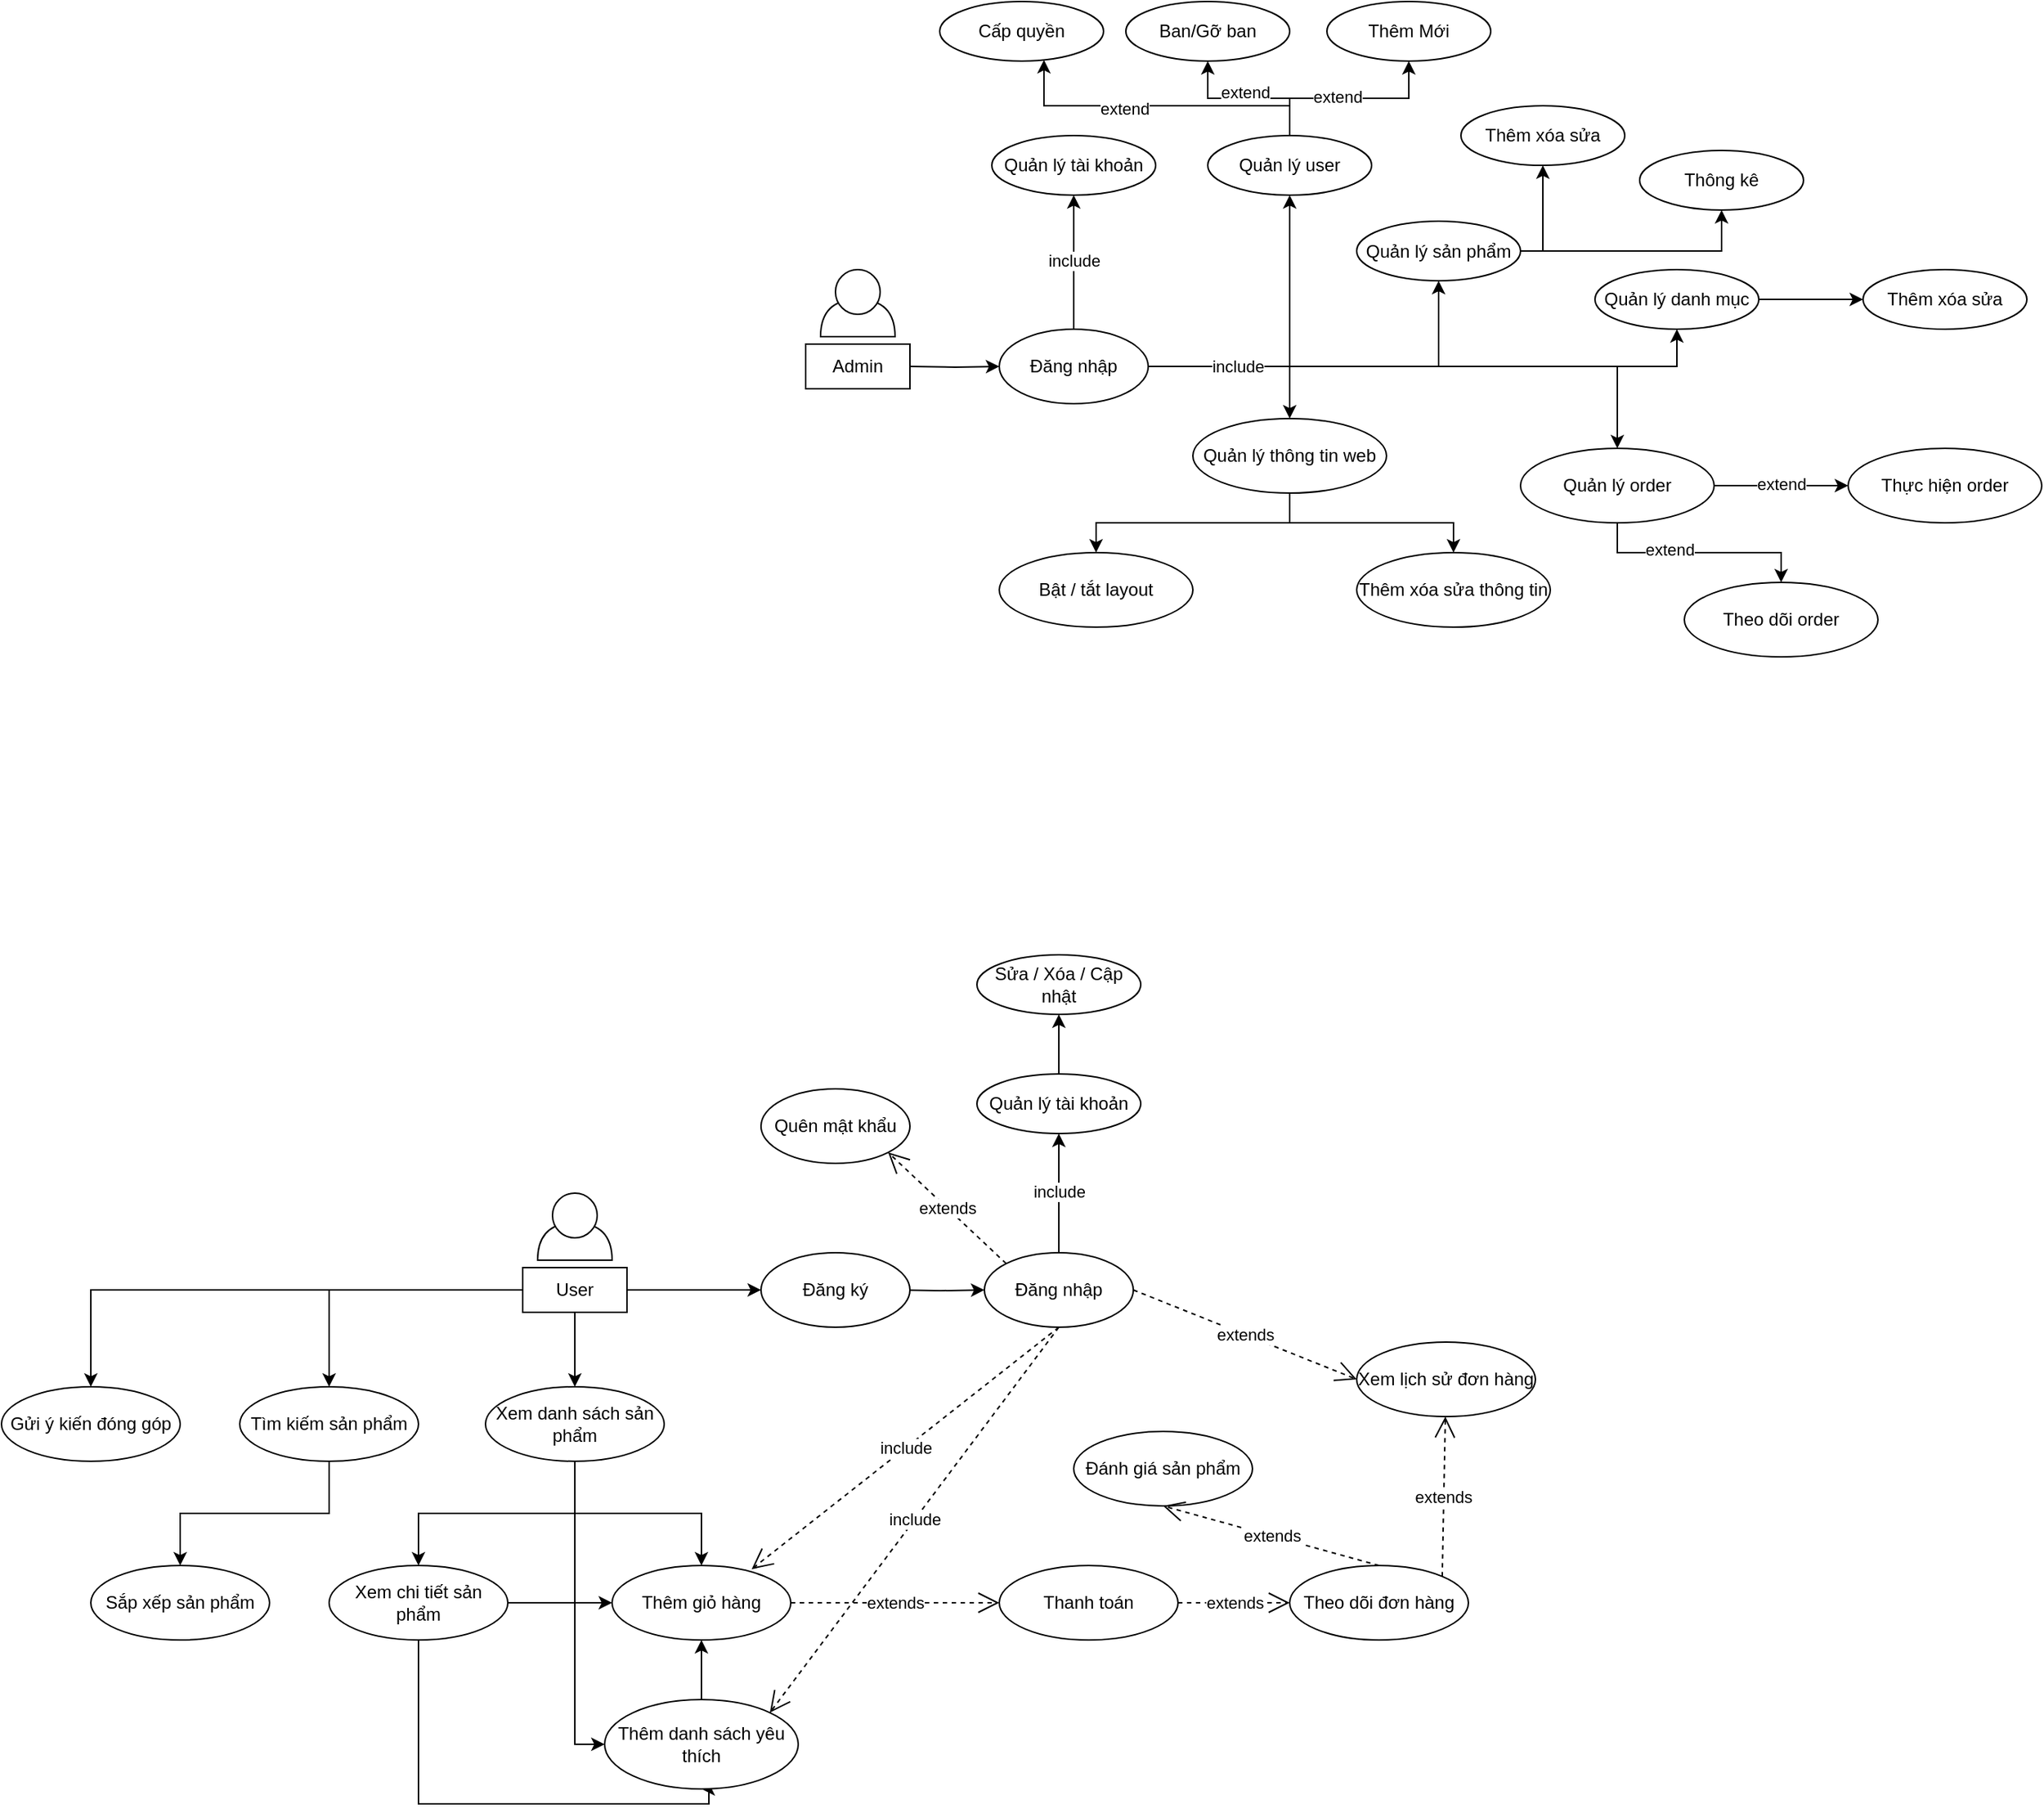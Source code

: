 <mxfile version="21.6.8" type="device">
  <diagram name="Page-1" id="dyV1vCTJHISNvgEBtLhY">
    <mxGraphModel dx="2330" dy="877" grid="1" gridSize="10" guides="1" tooltips="1" connect="1" arrows="1" fold="1" page="1" pageScale="1" pageWidth="850" pageHeight="1100" math="0" shadow="0">
      <root>
        <mxCell id="0" />
        <mxCell id="1" parent="0" />
        <mxCell id="SgWpKH_g_rVidPouxBbm-1" value="" style="shape=or;whiteSpace=wrap;html=1;rotation=-90;" vertex="1" parent="1">
          <mxGeometry x="62.5" y="227.5" width="25" height="50" as="geometry" />
        </mxCell>
        <mxCell id="SgWpKH_g_rVidPouxBbm-2" value="" style="ellipse;whiteSpace=wrap;html=1;aspect=fixed;" vertex="1" parent="1">
          <mxGeometry x="60" y="220" width="30" height="30" as="geometry" />
        </mxCell>
        <mxCell id="SgWpKH_g_rVidPouxBbm-4" value="Admin" style="rounded=0;whiteSpace=wrap;html=1;" vertex="1" parent="1">
          <mxGeometry x="40" y="270" width="70" height="30" as="geometry" />
        </mxCell>
        <mxCell id="SgWpKH_g_rVidPouxBbm-8" style="edgeStyle=orthogonalEdgeStyle;rounded=0;orthogonalLoop=1;jettySize=auto;html=1;entryX=0;entryY=0.5;entryDx=0;entryDy=0;" edge="1" parent="1" target="SgWpKH_g_rVidPouxBbm-6">
          <mxGeometry relative="1" as="geometry">
            <mxPoint x="110" y="285" as="sourcePoint" />
          </mxGeometry>
        </mxCell>
        <mxCell id="SgWpKH_g_rVidPouxBbm-15" style="edgeStyle=orthogonalEdgeStyle;rounded=0;orthogonalLoop=1;jettySize=auto;html=1;entryX=0.5;entryY=1;entryDx=0;entryDy=0;" edge="1" parent="1" source="SgWpKH_g_rVidPouxBbm-6" target="SgWpKH_g_rVidPouxBbm-12">
          <mxGeometry relative="1" as="geometry" />
        </mxCell>
        <mxCell id="SgWpKH_g_rVidPouxBbm-16" value="include" style="edgeLabel;html=1;align=center;verticalAlign=middle;resizable=0;points=[];" vertex="1" connectable="0" parent="SgWpKH_g_rVidPouxBbm-15">
          <mxGeometry x="0.027" relative="1" as="geometry">
            <mxPoint as="offset" />
          </mxGeometry>
        </mxCell>
        <mxCell id="SgWpKH_g_rVidPouxBbm-19" style="edgeStyle=orthogonalEdgeStyle;rounded=0;orthogonalLoop=1;jettySize=auto;html=1;entryX=0.5;entryY=1;entryDx=0;entryDy=0;" edge="1" parent="1" source="SgWpKH_g_rVidPouxBbm-6" target="SgWpKH_g_rVidPouxBbm-17">
          <mxGeometry relative="1" as="geometry" />
        </mxCell>
        <mxCell id="SgWpKH_g_rVidPouxBbm-31" style="edgeStyle=orthogonalEdgeStyle;rounded=0;orthogonalLoop=1;jettySize=auto;html=1;entryX=0.5;entryY=1;entryDx=0;entryDy=0;" edge="1" parent="1" source="SgWpKH_g_rVidPouxBbm-6" target="SgWpKH_g_rVidPouxBbm-30">
          <mxGeometry relative="1" as="geometry" />
        </mxCell>
        <mxCell id="SgWpKH_g_rVidPouxBbm-43" style="edgeStyle=orthogonalEdgeStyle;rounded=0;orthogonalLoop=1;jettySize=auto;html=1;entryX=0.5;entryY=1;entryDx=0;entryDy=0;" edge="1" parent="1" source="SgWpKH_g_rVidPouxBbm-6" target="SgWpKH_g_rVidPouxBbm-42">
          <mxGeometry relative="1" as="geometry" />
        </mxCell>
        <mxCell id="SgWpKH_g_rVidPouxBbm-47" style="edgeStyle=orthogonalEdgeStyle;rounded=0;orthogonalLoop=1;jettySize=auto;html=1;" edge="1" parent="1" source="SgWpKH_g_rVidPouxBbm-6" target="SgWpKH_g_rVidPouxBbm-46">
          <mxGeometry relative="1" as="geometry" />
        </mxCell>
        <mxCell id="SgWpKH_g_rVidPouxBbm-57" style="edgeStyle=orthogonalEdgeStyle;rounded=0;orthogonalLoop=1;jettySize=auto;html=1;" edge="1" parent="1" source="SgWpKH_g_rVidPouxBbm-6" target="SgWpKH_g_rVidPouxBbm-54">
          <mxGeometry relative="1" as="geometry" />
        </mxCell>
        <mxCell id="SgWpKH_g_rVidPouxBbm-67" value="include" style="edgeLabel;html=1;align=center;verticalAlign=middle;resizable=0;points=[];" vertex="1" connectable="0" parent="SgWpKH_g_rVidPouxBbm-57">
          <mxGeometry x="-0.877" y="2" relative="1" as="geometry">
            <mxPoint x="37" y="2" as="offset" />
          </mxGeometry>
        </mxCell>
        <mxCell id="SgWpKH_g_rVidPouxBbm-6" value="Đăng nhập" style="ellipse;whiteSpace=wrap;html=1;" vertex="1" parent="1">
          <mxGeometry x="170" y="260" width="100" height="50" as="geometry" />
        </mxCell>
        <mxCell id="SgWpKH_g_rVidPouxBbm-12" value="Quản lý tài khoản" style="ellipse;whiteSpace=wrap;html=1;" vertex="1" parent="1">
          <mxGeometry x="165" y="130" width="110" height="40" as="geometry" />
        </mxCell>
        <mxCell id="SgWpKH_g_rVidPouxBbm-22" style="edgeStyle=orthogonalEdgeStyle;rounded=0;orthogonalLoop=1;jettySize=auto;html=1;entryX=0.5;entryY=1;entryDx=0;entryDy=0;" edge="1" parent="1" source="SgWpKH_g_rVidPouxBbm-17" target="SgWpKH_g_rVidPouxBbm-21">
          <mxGeometry relative="1" as="geometry" />
        </mxCell>
        <mxCell id="SgWpKH_g_rVidPouxBbm-23" value="extend" style="edgeLabel;html=1;align=center;verticalAlign=middle;resizable=0;points=[];" vertex="1" connectable="0" parent="SgWpKH_g_rVidPouxBbm-22">
          <mxGeometry x="0.048" y="-4" relative="1" as="geometry">
            <mxPoint as="offset" />
          </mxGeometry>
        </mxCell>
        <mxCell id="SgWpKH_g_rVidPouxBbm-25" style="edgeStyle=orthogonalEdgeStyle;rounded=0;orthogonalLoop=1;jettySize=auto;html=1;" edge="1" parent="1" source="SgWpKH_g_rVidPouxBbm-17" target="SgWpKH_g_rVidPouxBbm-24">
          <mxGeometry relative="1" as="geometry" />
        </mxCell>
        <mxCell id="SgWpKH_g_rVidPouxBbm-26" value="extend" style="edgeLabel;html=1;align=center;verticalAlign=middle;resizable=0;points=[];" vertex="1" connectable="0" parent="SgWpKH_g_rVidPouxBbm-25">
          <mxGeometry x="-0.126" y="1" relative="1" as="geometry">
            <mxPoint as="offset" />
          </mxGeometry>
        </mxCell>
        <mxCell id="SgWpKH_g_rVidPouxBbm-28" style="edgeStyle=orthogonalEdgeStyle;rounded=0;orthogonalLoop=1;jettySize=auto;html=1;" edge="1" parent="1" source="SgWpKH_g_rVidPouxBbm-17" target="SgWpKH_g_rVidPouxBbm-27">
          <mxGeometry relative="1" as="geometry">
            <Array as="points">
              <mxPoint x="365" y="110" />
              <mxPoint x="200" y="110" />
            </Array>
          </mxGeometry>
        </mxCell>
        <mxCell id="SgWpKH_g_rVidPouxBbm-29" value="extend" style="edgeLabel;html=1;align=center;verticalAlign=middle;resizable=0;points=[];" vertex="1" connectable="0" parent="SgWpKH_g_rVidPouxBbm-28">
          <mxGeometry x="0.221" y="2" relative="1" as="geometry">
            <mxPoint as="offset" />
          </mxGeometry>
        </mxCell>
        <mxCell id="SgWpKH_g_rVidPouxBbm-17" value="Quản lý user" style="ellipse;whiteSpace=wrap;html=1;" vertex="1" parent="1">
          <mxGeometry x="310" y="130" width="110" height="40" as="geometry" />
        </mxCell>
        <mxCell id="SgWpKH_g_rVidPouxBbm-21" value="Ban/Gỡ ban" style="ellipse;whiteSpace=wrap;html=1;" vertex="1" parent="1">
          <mxGeometry x="255" y="40" width="110" height="40" as="geometry" />
        </mxCell>
        <mxCell id="SgWpKH_g_rVidPouxBbm-24" value="Thêm Mới" style="ellipse;whiteSpace=wrap;html=1;" vertex="1" parent="1">
          <mxGeometry x="390" y="40" width="110" height="40" as="geometry" />
        </mxCell>
        <mxCell id="SgWpKH_g_rVidPouxBbm-27" value="Cấp quyền" style="ellipse;whiteSpace=wrap;html=1;" vertex="1" parent="1">
          <mxGeometry x="130" y="40" width="110" height="40" as="geometry" />
        </mxCell>
        <mxCell id="SgWpKH_g_rVidPouxBbm-39" style="edgeStyle=orthogonalEdgeStyle;rounded=0;orthogonalLoop=1;jettySize=auto;html=1;entryX=0.5;entryY=1;entryDx=0;entryDy=0;" edge="1" parent="1" source="SgWpKH_g_rVidPouxBbm-30" target="SgWpKH_g_rVidPouxBbm-38">
          <mxGeometry relative="1" as="geometry">
            <Array as="points">
              <mxPoint x="535" y="208" />
            </Array>
          </mxGeometry>
        </mxCell>
        <mxCell id="SgWpKH_g_rVidPouxBbm-41" style="edgeStyle=orthogonalEdgeStyle;rounded=0;orthogonalLoop=1;jettySize=auto;html=1;" edge="1" parent="1" source="SgWpKH_g_rVidPouxBbm-30" target="SgWpKH_g_rVidPouxBbm-40">
          <mxGeometry relative="1" as="geometry" />
        </mxCell>
        <mxCell id="SgWpKH_g_rVidPouxBbm-30" value="Quản lý sản phẩm" style="ellipse;whiteSpace=wrap;html=1;" vertex="1" parent="1">
          <mxGeometry x="410" y="187.5" width="110" height="40" as="geometry" />
        </mxCell>
        <mxCell id="SgWpKH_g_rVidPouxBbm-38" value="Thêm xóa sửa" style="ellipse;whiteSpace=wrap;html=1;" vertex="1" parent="1">
          <mxGeometry x="480" y="110" width="110" height="40" as="geometry" />
        </mxCell>
        <mxCell id="SgWpKH_g_rVidPouxBbm-40" value="Thông kê" style="ellipse;whiteSpace=wrap;html=1;" vertex="1" parent="1">
          <mxGeometry x="600" y="140" width="110" height="40" as="geometry" />
        </mxCell>
        <mxCell id="SgWpKH_g_rVidPouxBbm-56" style="edgeStyle=orthogonalEdgeStyle;rounded=0;orthogonalLoop=1;jettySize=auto;html=1;entryX=0;entryY=0.5;entryDx=0;entryDy=0;" edge="1" parent="1" source="SgWpKH_g_rVidPouxBbm-42" target="SgWpKH_g_rVidPouxBbm-44">
          <mxGeometry relative="1" as="geometry" />
        </mxCell>
        <mxCell id="SgWpKH_g_rVidPouxBbm-42" value="Quản lý danh mục" style="ellipse;whiteSpace=wrap;html=1;" vertex="1" parent="1">
          <mxGeometry x="570" y="220" width="110" height="40" as="geometry" />
        </mxCell>
        <mxCell id="SgWpKH_g_rVidPouxBbm-44" value="Thêm xóa sửa" style="ellipse;whiteSpace=wrap;html=1;" vertex="1" parent="1">
          <mxGeometry x="750" y="220" width="110" height="40" as="geometry" />
        </mxCell>
        <mxCell id="SgWpKH_g_rVidPouxBbm-49" style="edgeStyle=orthogonalEdgeStyle;rounded=0;orthogonalLoop=1;jettySize=auto;html=1;" edge="1" parent="1" source="SgWpKH_g_rVidPouxBbm-46" target="SgWpKH_g_rVidPouxBbm-48">
          <mxGeometry relative="1" as="geometry" />
        </mxCell>
        <mxCell id="SgWpKH_g_rVidPouxBbm-53" style="edgeStyle=orthogonalEdgeStyle;rounded=0;orthogonalLoop=1;jettySize=auto;html=1;" edge="1" parent="1" source="SgWpKH_g_rVidPouxBbm-46" target="SgWpKH_g_rVidPouxBbm-52">
          <mxGeometry relative="1" as="geometry" />
        </mxCell>
        <mxCell id="SgWpKH_g_rVidPouxBbm-46" value="Quản lý thông tin web" style="ellipse;whiteSpace=wrap;html=1;" vertex="1" parent="1">
          <mxGeometry x="300" y="320" width="130" height="50" as="geometry" />
        </mxCell>
        <mxCell id="SgWpKH_g_rVidPouxBbm-48" value="Bật / tắt layout" style="ellipse;whiteSpace=wrap;html=1;" vertex="1" parent="1">
          <mxGeometry x="170" y="410" width="130" height="50" as="geometry" />
        </mxCell>
        <mxCell id="SgWpKH_g_rVidPouxBbm-52" value="Thêm xóa sửa thông tin" style="ellipse;whiteSpace=wrap;html=1;" vertex="1" parent="1">
          <mxGeometry x="410" y="410" width="130" height="50" as="geometry" />
        </mxCell>
        <mxCell id="SgWpKH_g_rVidPouxBbm-59" style="edgeStyle=orthogonalEdgeStyle;rounded=0;orthogonalLoop=1;jettySize=auto;html=1;" edge="1" parent="1" source="SgWpKH_g_rVidPouxBbm-54" target="SgWpKH_g_rVidPouxBbm-58">
          <mxGeometry relative="1" as="geometry" />
        </mxCell>
        <mxCell id="SgWpKH_g_rVidPouxBbm-63" value="extend" style="edgeLabel;html=1;align=center;verticalAlign=middle;resizable=0;points=[];" vertex="1" connectable="0" parent="SgWpKH_g_rVidPouxBbm-59">
          <mxGeometry x="-0.004" y="1" relative="1" as="geometry">
            <mxPoint as="offset" />
          </mxGeometry>
        </mxCell>
        <mxCell id="SgWpKH_g_rVidPouxBbm-61" style="edgeStyle=orthogonalEdgeStyle;rounded=0;orthogonalLoop=1;jettySize=auto;html=1;entryX=0.5;entryY=0;entryDx=0;entryDy=0;" edge="1" parent="1" source="SgWpKH_g_rVidPouxBbm-54" target="SgWpKH_g_rVidPouxBbm-60">
          <mxGeometry relative="1" as="geometry" />
        </mxCell>
        <mxCell id="SgWpKH_g_rVidPouxBbm-62" value="extend" style="edgeLabel;html=1;align=center;verticalAlign=middle;resizable=0;points=[];" vertex="1" connectable="0" parent="SgWpKH_g_rVidPouxBbm-61">
          <mxGeometry x="-0.269" y="2" relative="1" as="geometry">
            <mxPoint as="offset" />
          </mxGeometry>
        </mxCell>
        <mxCell id="SgWpKH_g_rVidPouxBbm-54" value="Quản lý order" style="ellipse;whiteSpace=wrap;html=1;" vertex="1" parent="1">
          <mxGeometry x="520" y="340" width="130" height="50" as="geometry" />
        </mxCell>
        <mxCell id="SgWpKH_g_rVidPouxBbm-58" value="Thực hiện order" style="ellipse;whiteSpace=wrap;html=1;" vertex="1" parent="1">
          <mxGeometry x="740" y="340" width="130" height="50" as="geometry" />
        </mxCell>
        <mxCell id="SgWpKH_g_rVidPouxBbm-60" value="Theo dõi order" style="ellipse;whiteSpace=wrap;html=1;" vertex="1" parent="1">
          <mxGeometry x="630" y="430" width="130" height="50" as="geometry" />
        </mxCell>
        <mxCell id="SgWpKH_g_rVidPouxBbm-68" value="" style="shape=or;whiteSpace=wrap;html=1;rotation=-90;" vertex="1" parent="1">
          <mxGeometry x="-127.5" y="847.5" width="25" height="50" as="geometry" />
        </mxCell>
        <mxCell id="SgWpKH_g_rVidPouxBbm-69" value="" style="ellipse;whiteSpace=wrap;html=1;aspect=fixed;" vertex="1" parent="1">
          <mxGeometry x="-130" y="840" width="30" height="30" as="geometry" />
        </mxCell>
        <mxCell id="SgWpKH_g_rVidPouxBbm-113" style="edgeStyle=orthogonalEdgeStyle;rounded=0;orthogonalLoop=1;jettySize=auto;html=1;entryX=0;entryY=0.5;entryDx=0;entryDy=0;" edge="1" parent="1" source="SgWpKH_g_rVidPouxBbm-70" target="SgWpKH_g_rVidPouxBbm-112">
          <mxGeometry relative="1" as="geometry" />
        </mxCell>
        <mxCell id="SgWpKH_g_rVidPouxBbm-120" style="edgeStyle=orthogonalEdgeStyle;rounded=0;orthogonalLoop=1;jettySize=auto;html=1;entryX=0.5;entryY=0;entryDx=0;entryDy=0;" edge="1" parent="1" source="SgWpKH_g_rVidPouxBbm-70" target="SgWpKH_g_rVidPouxBbm-119">
          <mxGeometry relative="1" as="geometry" />
        </mxCell>
        <mxCell id="SgWpKH_g_rVidPouxBbm-126" style="edgeStyle=orthogonalEdgeStyle;rounded=0;orthogonalLoop=1;jettySize=auto;html=1;entryX=0.5;entryY=0;entryDx=0;entryDy=0;" edge="1" parent="1" source="SgWpKH_g_rVidPouxBbm-70" target="SgWpKH_g_rVidPouxBbm-125">
          <mxGeometry relative="1" as="geometry" />
        </mxCell>
        <mxCell id="SgWpKH_g_rVidPouxBbm-129" style="edgeStyle=orthogonalEdgeStyle;rounded=0;orthogonalLoop=1;jettySize=auto;html=1;entryX=0.5;entryY=0;entryDx=0;entryDy=0;" edge="1" parent="1" source="SgWpKH_g_rVidPouxBbm-70" target="SgWpKH_g_rVidPouxBbm-128">
          <mxGeometry relative="1" as="geometry" />
        </mxCell>
        <mxCell id="SgWpKH_g_rVidPouxBbm-70" value="User" style="rounded=0;whiteSpace=wrap;html=1;" vertex="1" parent="1">
          <mxGeometry x="-150" y="890" width="70" height="30" as="geometry" />
        </mxCell>
        <mxCell id="SgWpKH_g_rVidPouxBbm-71" style="edgeStyle=orthogonalEdgeStyle;rounded=0;orthogonalLoop=1;jettySize=auto;html=1;entryX=0;entryY=0.5;entryDx=0;entryDy=0;" edge="1" target="SgWpKH_g_rVidPouxBbm-80" parent="1">
          <mxGeometry relative="1" as="geometry">
            <mxPoint x="100" y="905" as="sourcePoint" />
          </mxGeometry>
        </mxCell>
        <mxCell id="SgWpKH_g_rVidPouxBbm-72" style="edgeStyle=orthogonalEdgeStyle;rounded=0;orthogonalLoop=1;jettySize=auto;html=1;entryX=0.5;entryY=1;entryDx=0;entryDy=0;" edge="1" source="SgWpKH_g_rVidPouxBbm-80" target="SgWpKH_g_rVidPouxBbm-81" parent="1">
          <mxGeometry relative="1" as="geometry" />
        </mxCell>
        <mxCell id="SgWpKH_g_rVidPouxBbm-73" value="include" style="edgeLabel;html=1;align=center;verticalAlign=middle;resizable=0;points=[];" vertex="1" connectable="0" parent="SgWpKH_g_rVidPouxBbm-72">
          <mxGeometry x="0.027" relative="1" as="geometry">
            <mxPoint as="offset" />
          </mxGeometry>
        </mxCell>
        <mxCell id="SgWpKH_g_rVidPouxBbm-80" value="Đăng nhập" style="ellipse;whiteSpace=wrap;html=1;" vertex="1" parent="1">
          <mxGeometry x="160" y="880" width="100" height="50" as="geometry" />
        </mxCell>
        <mxCell id="SgWpKH_g_rVidPouxBbm-118" style="edgeStyle=orthogonalEdgeStyle;rounded=0;orthogonalLoop=1;jettySize=auto;html=1;" edge="1" parent="1" source="SgWpKH_g_rVidPouxBbm-81" target="SgWpKH_g_rVidPouxBbm-117">
          <mxGeometry relative="1" as="geometry" />
        </mxCell>
        <mxCell id="SgWpKH_g_rVidPouxBbm-81" value="Quản lý tài khoản" style="ellipse;whiteSpace=wrap;html=1;" vertex="1" parent="1">
          <mxGeometry x="155" y="760" width="110" height="40" as="geometry" />
        </mxCell>
        <mxCell id="SgWpKH_g_rVidPouxBbm-112" value="Đăng ký" style="ellipse;whiteSpace=wrap;html=1;" vertex="1" parent="1">
          <mxGeometry x="10" y="880" width="100" height="50" as="geometry" />
        </mxCell>
        <mxCell id="SgWpKH_g_rVidPouxBbm-114" value="Quên mật khẩu" style="ellipse;whiteSpace=wrap;html=1;" vertex="1" parent="1">
          <mxGeometry x="10" y="770" width="100" height="50" as="geometry" />
        </mxCell>
        <mxCell id="SgWpKH_g_rVidPouxBbm-117" value="Sửa / Xóa / Cập nhật" style="ellipse;whiteSpace=wrap;html=1;" vertex="1" parent="1">
          <mxGeometry x="155" y="680" width="110" height="40" as="geometry" />
        </mxCell>
        <mxCell id="SgWpKH_g_rVidPouxBbm-122" style="edgeStyle=orthogonalEdgeStyle;rounded=0;orthogonalLoop=1;jettySize=auto;html=1;entryX=0.5;entryY=0;entryDx=0;entryDy=0;" edge="1" parent="1" source="SgWpKH_g_rVidPouxBbm-119" target="SgWpKH_g_rVidPouxBbm-121">
          <mxGeometry relative="1" as="geometry" />
        </mxCell>
        <mxCell id="SgWpKH_g_rVidPouxBbm-119" value="Tìm kiếm sản phẩm" style="ellipse;whiteSpace=wrap;html=1;" vertex="1" parent="1">
          <mxGeometry x="-340" y="970" width="120" height="50" as="geometry" />
        </mxCell>
        <mxCell id="SgWpKH_g_rVidPouxBbm-121" value="Sắp xếp sản phẩm" style="ellipse;whiteSpace=wrap;html=1;" vertex="1" parent="1">
          <mxGeometry x="-440" y="1090" width="120" height="50" as="geometry" />
        </mxCell>
        <mxCell id="SgWpKH_g_rVidPouxBbm-130" style="edgeStyle=orthogonalEdgeStyle;rounded=0;orthogonalLoop=1;jettySize=auto;html=1;entryX=0.5;entryY=0;entryDx=0;entryDy=0;" edge="1" parent="1" source="SgWpKH_g_rVidPouxBbm-125" target="SgWpKH_g_rVidPouxBbm-127">
          <mxGeometry relative="1" as="geometry" />
        </mxCell>
        <mxCell id="SgWpKH_g_rVidPouxBbm-132" style="edgeStyle=orthogonalEdgeStyle;rounded=0;orthogonalLoop=1;jettySize=auto;html=1;" edge="1" parent="1" source="SgWpKH_g_rVidPouxBbm-125" target="SgWpKH_g_rVidPouxBbm-131">
          <mxGeometry relative="1" as="geometry" />
        </mxCell>
        <mxCell id="SgWpKH_g_rVidPouxBbm-136" style="edgeStyle=orthogonalEdgeStyle;rounded=0;orthogonalLoop=1;jettySize=auto;html=1;entryX=0;entryY=0.5;entryDx=0;entryDy=0;" edge="1" parent="1" source="SgWpKH_g_rVidPouxBbm-125" target="SgWpKH_g_rVidPouxBbm-135">
          <mxGeometry relative="1" as="geometry" />
        </mxCell>
        <mxCell id="SgWpKH_g_rVidPouxBbm-125" value="Xem danh sách sản phẩm" style="ellipse;whiteSpace=wrap;html=1;" vertex="1" parent="1">
          <mxGeometry x="-175" y="970" width="120" height="50" as="geometry" />
        </mxCell>
        <mxCell id="SgWpKH_g_rVidPouxBbm-133" style="edgeStyle=orthogonalEdgeStyle;rounded=0;orthogonalLoop=1;jettySize=auto;html=1;" edge="1" parent="1" source="SgWpKH_g_rVidPouxBbm-127" target="SgWpKH_g_rVidPouxBbm-131">
          <mxGeometry relative="1" as="geometry" />
        </mxCell>
        <mxCell id="SgWpKH_g_rVidPouxBbm-137" style="edgeStyle=orthogonalEdgeStyle;rounded=0;orthogonalLoop=1;jettySize=auto;html=1;entryX=0.5;entryY=1;entryDx=0;entryDy=0;" edge="1" parent="1" source="SgWpKH_g_rVidPouxBbm-127" target="SgWpKH_g_rVidPouxBbm-135">
          <mxGeometry relative="1" as="geometry">
            <mxPoint x="-60" y="1300" as="targetPoint" />
            <Array as="points">
              <mxPoint x="-220" y="1250" />
              <mxPoint x="-25" y="1250" />
              <mxPoint x="-25" y="1240" />
            </Array>
          </mxGeometry>
        </mxCell>
        <mxCell id="SgWpKH_g_rVidPouxBbm-127" value="Xem chi tiết sản phẩm" style="ellipse;whiteSpace=wrap;html=1;" vertex="1" parent="1">
          <mxGeometry x="-280" y="1090" width="120" height="50" as="geometry" />
        </mxCell>
        <mxCell id="SgWpKH_g_rVidPouxBbm-128" value="Gửi ý kiến đóng góp" style="ellipse;whiteSpace=wrap;html=1;" vertex="1" parent="1">
          <mxGeometry x="-500" y="970" width="120" height="50" as="geometry" />
        </mxCell>
        <mxCell id="SgWpKH_g_rVidPouxBbm-131" value="Thêm giỏ hàng" style="ellipse;whiteSpace=wrap;html=1;" vertex="1" parent="1">
          <mxGeometry x="-90" y="1090" width="120" height="50" as="geometry" />
        </mxCell>
        <mxCell id="SgWpKH_g_rVidPouxBbm-134" value="include" style="endArrow=open;endSize=12;dashed=1;html=1;rounded=0;exitX=0.5;exitY=1;exitDx=0;exitDy=0;entryX=0.781;entryY=0.049;entryDx=0;entryDy=0;entryPerimeter=0;" edge="1" parent="1" source="SgWpKH_g_rVidPouxBbm-80" target="SgWpKH_g_rVidPouxBbm-131">
          <mxGeometry width="160" relative="1" as="geometry">
            <mxPoint x="-70" y="1100" as="sourcePoint" />
            <mxPoint x="90" y="1100" as="targetPoint" />
          </mxGeometry>
        </mxCell>
        <mxCell id="SgWpKH_g_rVidPouxBbm-138" style="edgeStyle=orthogonalEdgeStyle;rounded=0;orthogonalLoop=1;jettySize=auto;html=1;" edge="1" parent="1" source="SgWpKH_g_rVidPouxBbm-135" target="SgWpKH_g_rVidPouxBbm-131">
          <mxGeometry relative="1" as="geometry" />
        </mxCell>
        <mxCell id="SgWpKH_g_rVidPouxBbm-135" value="Thêm danh sách yêu thích" style="ellipse;whiteSpace=wrap;html=1;" vertex="1" parent="1">
          <mxGeometry x="-95" y="1180" width="130" height="60" as="geometry" />
        </mxCell>
        <mxCell id="SgWpKH_g_rVidPouxBbm-139" value="include" style="endArrow=open;endSize=12;dashed=1;html=1;rounded=0;exitX=0.5;exitY=1;exitDx=0;exitDy=0;entryX=1;entryY=0;entryDx=0;entryDy=0;" edge="1" parent="1" source="SgWpKH_g_rVidPouxBbm-80" target="SgWpKH_g_rVidPouxBbm-135">
          <mxGeometry width="160" relative="1" as="geometry">
            <mxPoint x="220" y="940" as="sourcePoint" />
            <mxPoint x="14" y="1102" as="targetPoint" />
          </mxGeometry>
        </mxCell>
        <mxCell id="SgWpKH_g_rVidPouxBbm-141" value="Thanh toán" style="ellipse;whiteSpace=wrap;html=1;" vertex="1" parent="1">
          <mxGeometry x="170" y="1090" width="120" height="50" as="geometry" />
        </mxCell>
        <mxCell id="SgWpKH_g_rVidPouxBbm-143" value="extends" style="endArrow=open;endSize=12;dashed=1;html=1;rounded=0;exitX=1;exitY=0.5;exitDx=0;exitDy=0;entryX=0;entryY=0.5;entryDx=0;entryDy=0;" edge="1" parent="1" source="SgWpKH_g_rVidPouxBbm-131" target="SgWpKH_g_rVidPouxBbm-141">
          <mxGeometry width="160" relative="1" as="geometry">
            <mxPoint x="220" y="940" as="sourcePoint" />
            <mxPoint x="26" y="1199" as="targetPoint" />
          </mxGeometry>
        </mxCell>
        <mxCell id="SgWpKH_g_rVidPouxBbm-144" value="Theo dõi đơn hàng" style="ellipse;whiteSpace=wrap;html=1;" vertex="1" parent="1">
          <mxGeometry x="365" y="1090" width="120" height="50" as="geometry" />
        </mxCell>
        <mxCell id="SgWpKH_g_rVidPouxBbm-145" value="extends" style="endArrow=open;endSize=12;dashed=1;html=1;rounded=0;exitX=1;exitY=0.5;exitDx=0;exitDy=0;entryX=0;entryY=0.5;entryDx=0;entryDy=0;" edge="1" parent="1" source="SgWpKH_g_rVidPouxBbm-141" target="SgWpKH_g_rVidPouxBbm-144">
          <mxGeometry width="160" relative="1" as="geometry">
            <mxPoint x="230" y="950" as="sourcePoint" />
            <mxPoint x="36" y="1209" as="targetPoint" />
          </mxGeometry>
        </mxCell>
        <mxCell id="SgWpKH_g_rVidPouxBbm-146" value="Đánh giá sản phẩm" style="ellipse;whiteSpace=wrap;html=1;" vertex="1" parent="1">
          <mxGeometry x="220" y="1000" width="120" height="50" as="geometry" />
        </mxCell>
        <mxCell id="SgWpKH_g_rVidPouxBbm-147" value="extends" style="endArrow=open;endSize=12;dashed=1;html=1;rounded=0;exitX=0.5;exitY=0;exitDx=0;exitDy=0;entryX=0.5;entryY=1;entryDx=0;entryDy=0;" edge="1" parent="1" source="SgWpKH_g_rVidPouxBbm-144" target="SgWpKH_g_rVidPouxBbm-146">
          <mxGeometry width="160" relative="1" as="geometry">
            <mxPoint x="740" y="910" as="sourcePoint" />
            <mxPoint x="361" y="1039" as="targetPoint" />
          </mxGeometry>
        </mxCell>
        <mxCell id="SgWpKH_g_rVidPouxBbm-149" value="extends" style="endArrow=open;endSize=12;dashed=1;html=1;rounded=0;exitX=0;exitY=0;exitDx=0;exitDy=0;entryX=1;entryY=1;entryDx=0;entryDy=0;" edge="1" parent="1" source="SgWpKH_g_rVidPouxBbm-80" target="SgWpKH_g_rVidPouxBbm-114">
          <mxGeometry width="160" relative="1" as="geometry">
            <mxPoint x="435" y="1100" as="sourcePoint" />
            <mxPoint x="345" y="1050" as="targetPoint" />
          </mxGeometry>
        </mxCell>
        <mxCell id="SgWpKH_g_rVidPouxBbm-151" value="Xem lịch sử đơn hàng" style="ellipse;whiteSpace=wrap;html=1;" vertex="1" parent="1">
          <mxGeometry x="410" y="940" width="120" height="50" as="geometry" />
        </mxCell>
        <mxCell id="SgWpKH_g_rVidPouxBbm-152" value="extends" style="endArrow=open;endSize=12;dashed=1;html=1;rounded=0;exitX=1;exitY=0;exitDx=0;exitDy=0;" edge="1" parent="1" source="SgWpKH_g_rVidPouxBbm-144" target="SgWpKH_g_rVidPouxBbm-151">
          <mxGeometry width="160" relative="1" as="geometry">
            <mxPoint x="445" y="1110" as="sourcePoint" />
            <mxPoint x="355" y="1060" as="targetPoint" />
          </mxGeometry>
        </mxCell>
        <mxCell id="SgWpKH_g_rVidPouxBbm-153" value="extends" style="endArrow=open;endSize=12;dashed=1;html=1;rounded=0;exitX=1;exitY=0.5;exitDx=0;exitDy=0;entryX=0;entryY=0.5;entryDx=0;entryDy=0;" edge="1" parent="1" source="SgWpKH_g_rVidPouxBbm-80" target="SgWpKH_g_rVidPouxBbm-151">
          <mxGeometry width="160" relative="1" as="geometry">
            <mxPoint x="455" y="1120" as="sourcePoint" />
            <mxPoint x="365" y="1070" as="targetPoint" />
          </mxGeometry>
        </mxCell>
      </root>
    </mxGraphModel>
  </diagram>
</mxfile>

